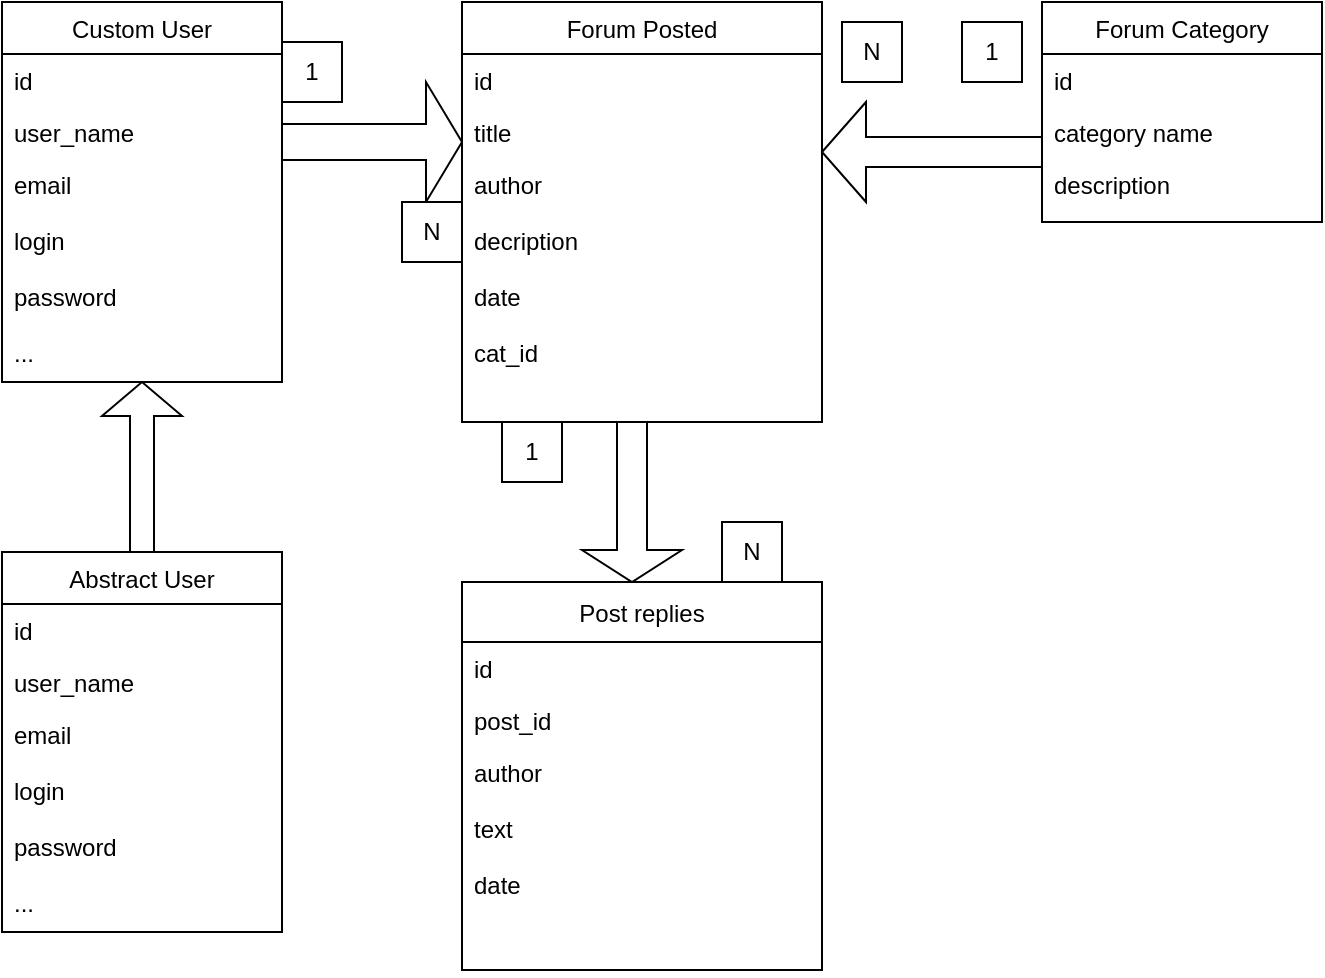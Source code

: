 <mxfile version="19.0.0" type="github">
  <diagram id="C5RBs43oDa-KdzZeNtuy" name="Page-1">
    <mxGraphModel dx="1422" dy="787" grid="1" gridSize="10" guides="1" tooltips="1" connect="1" arrows="1" fold="1" page="1" pageScale="1" pageWidth="827" pageHeight="1169" math="0" shadow="0">
      <root>
        <mxCell id="WIyWlLk6GJQsqaUBKTNV-0" />
        <mxCell id="WIyWlLk6GJQsqaUBKTNV-1" parent="WIyWlLk6GJQsqaUBKTNV-0" />
        <mxCell id="usNcJeV2cKDOEGp4bqx1-1" value="Custom User" style="swimlane;fontStyle=0;childLayout=stackLayout;horizontal=1;startSize=26;fillColor=none;horizontalStack=0;resizeParent=1;resizeParentMax=0;resizeLast=0;collapsible=1;marginBottom=0;" vertex="1" parent="WIyWlLk6GJQsqaUBKTNV-1">
          <mxGeometry x="80" y="120" width="140" height="190" as="geometry" />
        </mxCell>
        <mxCell id="usNcJeV2cKDOEGp4bqx1-2" value="id" style="text;strokeColor=none;fillColor=none;align=left;verticalAlign=top;spacingLeft=4;spacingRight=4;overflow=hidden;rotatable=0;points=[[0,0.5],[1,0.5]];portConstraint=eastwest;" vertex="1" parent="usNcJeV2cKDOEGp4bqx1-1">
          <mxGeometry y="26" width="140" height="26" as="geometry" />
        </mxCell>
        <mxCell id="usNcJeV2cKDOEGp4bqx1-3" value="user_name" style="text;strokeColor=none;fillColor=none;align=left;verticalAlign=top;spacingLeft=4;spacingRight=4;overflow=hidden;rotatable=0;points=[[0,0.5],[1,0.5]];portConstraint=eastwest;" vertex="1" parent="usNcJeV2cKDOEGp4bqx1-1">
          <mxGeometry y="52" width="140" height="26" as="geometry" />
        </mxCell>
        <mxCell id="usNcJeV2cKDOEGp4bqx1-4" value="email&#xa;&#xa;login&#xa;&#xa;password&#xa;&#xa;..." style="text;strokeColor=none;fillColor=none;align=left;verticalAlign=top;spacingLeft=4;spacingRight=4;overflow=hidden;rotatable=0;points=[[0,0.5],[1,0.5]];portConstraint=eastwest;" vertex="1" parent="usNcJeV2cKDOEGp4bqx1-1">
          <mxGeometry y="78" width="140" height="112" as="geometry" />
        </mxCell>
        <mxCell id="usNcJeV2cKDOEGp4bqx1-9" value="Abstract User" style="swimlane;fontStyle=0;childLayout=stackLayout;horizontal=1;startSize=26;fillColor=none;horizontalStack=0;resizeParent=1;resizeParentMax=0;resizeLast=0;collapsible=1;marginBottom=0;" vertex="1" parent="WIyWlLk6GJQsqaUBKTNV-1">
          <mxGeometry x="80" y="395" width="140" height="190" as="geometry" />
        </mxCell>
        <mxCell id="usNcJeV2cKDOEGp4bqx1-10" value="id" style="text;strokeColor=none;fillColor=none;align=left;verticalAlign=top;spacingLeft=4;spacingRight=4;overflow=hidden;rotatable=0;points=[[0,0.5],[1,0.5]];portConstraint=eastwest;" vertex="1" parent="usNcJeV2cKDOEGp4bqx1-9">
          <mxGeometry y="26" width="140" height="26" as="geometry" />
        </mxCell>
        <mxCell id="usNcJeV2cKDOEGp4bqx1-11" value="user_name" style="text;strokeColor=none;fillColor=none;align=left;verticalAlign=top;spacingLeft=4;spacingRight=4;overflow=hidden;rotatable=0;points=[[0,0.5],[1,0.5]];portConstraint=eastwest;" vertex="1" parent="usNcJeV2cKDOEGp4bqx1-9">
          <mxGeometry y="52" width="140" height="26" as="geometry" />
        </mxCell>
        <mxCell id="usNcJeV2cKDOEGp4bqx1-12" value="email&#xa;&#xa;login&#xa;&#xa;password&#xa;&#xa;..." style="text;strokeColor=none;fillColor=none;align=left;verticalAlign=top;spacingLeft=4;spacingRight=4;overflow=hidden;rotatable=0;points=[[0,0.5],[1,0.5]];portConstraint=eastwest;" vertex="1" parent="usNcJeV2cKDOEGp4bqx1-9">
          <mxGeometry y="78" width="140" height="112" as="geometry" />
        </mxCell>
        <mxCell id="usNcJeV2cKDOEGp4bqx1-13" value="" style="shape=singleArrow;direction=north;whiteSpace=wrap;html=1;" vertex="1" parent="WIyWlLk6GJQsqaUBKTNV-1">
          <mxGeometry x="130" y="310" width="40" height="85" as="geometry" />
        </mxCell>
        <mxCell id="usNcJeV2cKDOEGp4bqx1-18" value="Forum Posted" style="swimlane;fontStyle=0;childLayout=stackLayout;horizontal=1;startSize=26;fillColor=none;horizontalStack=0;resizeParent=1;resizeParentMax=0;resizeLast=0;collapsible=1;marginBottom=0;" vertex="1" parent="WIyWlLk6GJQsqaUBKTNV-1">
          <mxGeometry x="310" y="120" width="180" height="210" as="geometry" />
        </mxCell>
        <mxCell id="usNcJeV2cKDOEGp4bqx1-19" value="id&#xa;&#xa;&#xa;&#xa;&#xa;&#xa;&#xa;&#xa;&#xa;cat_id" style="text;strokeColor=none;fillColor=none;align=left;verticalAlign=top;spacingLeft=4;spacingRight=4;overflow=hidden;rotatable=0;points=[[0,0.5],[1,0.5]];portConstraint=eastwest;" vertex="1" parent="usNcJeV2cKDOEGp4bqx1-18">
          <mxGeometry y="26" width="180" height="26" as="geometry" />
        </mxCell>
        <mxCell id="usNcJeV2cKDOEGp4bqx1-20" value="title" style="text;strokeColor=none;fillColor=none;align=left;verticalAlign=top;spacingLeft=4;spacingRight=4;overflow=hidden;rotatable=0;points=[[0,0.5],[1,0.5]];portConstraint=eastwest;" vertex="1" parent="usNcJeV2cKDOEGp4bqx1-18">
          <mxGeometry y="52" width="180" height="26" as="geometry" />
        </mxCell>
        <mxCell id="usNcJeV2cKDOEGp4bqx1-21" value="author &#xa;&#xa;decription&#xa;&#xa;date&#xa;&#xa;cat_id" style="text;strokeColor=none;fillColor=none;align=left;verticalAlign=top;spacingLeft=4;spacingRight=4;overflow=hidden;rotatable=0;points=[[0,0.5],[1,0.5]];portConstraint=eastwest;" vertex="1" parent="usNcJeV2cKDOEGp4bqx1-18">
          <mxGeometry y="78" width="180" height="132" as="geometry" />
        </mxCell>
        <mxCell id="usNcJeV2cKDOEGp4bqx1-22" value="Post replies" style="swimlane;fontStyle=0;childLayout=stackLayout;horizontal=1;startSize=30;fillColor=none;horizontalStack=0;resizeParent=1;resizeParentMax=0;resizeLast=0;collapsible=1;marginBottom=0;" vertex="1" parent="WIyWlLk6GJQsqaUBKTNV-1">
          <mxGeometry x="310" y="410" width="180" height="194" as="geometry" />
        </mxCell>
        <mxCell id="usNcJeV2cKDOEGp4bqx1-23" value="id&#xa;&#xa;&#xa;&#xa;&#xa;&#xa;&#xa;&#xa;&#xa;cat_id" style="text;strokeColor=none;fillColor=none;align=left;verticalAlign=top;spacingLeft=4;spacingRight=4;overflow=hidden;rotatable=0;points=[[0,0.5],[1,0.5]];portConstraint=eastwest;" vertex="1" parent="usNcJeV2cKDOEGp4bqx1-22">
          <mxGeometry y="30" width="180" height="26" as="geometry" />
        </mxCell>
        <mxCell id="usNcJeV2cKDOEGp4bqx1-24" value="post_id" style="text;strokeColor=none;fillColor=none;align=left;verticalAlign=top;spacingLeft=4;spacingRight=4;overflow=hidden;rotatable=0;points=[[0,0.5],[1,0.5]];portConstraint=eastwest;" vertex="1" parent="usNcJeV2cKDOEGp4bqx1-22">
          <mxGeometry y="56" width="180" height="26" as="geometry" />
        </mxCell>
        <mxCell id="usNcJeV2cKDOEGp4bqx1-25" value="author &#xa;&#xa;text&#xa;&#xa;date" style="text;strokeColor=none;fillColor=none;align=left;verticalAlign=top;spacingLeft=4;spacingRight=4;overflow=hidden;rotatable=0;points=[[0,0.5],[1,0.5]];portConstraint=eastwest;" vertex="1" parent="usNcJeV2cKDOEGp4bqx1-22">
          <mxGeometry y="82" width="180" height="112" as="geometry" />
        </mxCell>
        <mxCell id="usNcJeV2cKDOEGp4bqx1-26" value="" style="shape=singleArrow;whiteSpace=wrap;html=1;" vertex="1" parent="WIyWlLk6GJQsqaUBKTNV-1">
          <mxGeometry x="220" y="160" width="90" height="60" as="geometry" />
        </mxCell>
        <mxCell id="usNcJeV2cKDOEGp4bqx1-28" value="" style="shape=singleArrow;direction=west;whiteSpace=wrap;html=1;" vertex="1" parent="WIyWlLk6GJQsqaUBKTNV-1">
          <mxGeometry x="490" y="170" width="110" height="50" as="geometry" />
        </mxCell>
        <mxCell id="usNcJeV2cKDOEGp4bqx1-29" value="1" style="whiteSpace=wrap;html=1;" vertex="1" parent="WIyWlLk6GJQsqaUBKTNV-1">
          <mxGeometry x="560" y="130" width="30" height="30" as="geometry" />
        </mxCell>
        <mxCell id="usNcJeV2cKDOEGp4bqx1-30" value="N" style="whiteSpace=wrap;html=1;" vertex="1" parent="WIyWlLk6GJQsqaUBKTNV-1">
          <mxGeometry x="280" y="220" width="30" height="30" as="geometry" />
        </mxCell>
        <mxCell id="usNcJeV2cKDOEGp4bqx1-31" value="1" style="whiteSpace=wrap;html=1;" vertex="1" parent="WIyWlLk6GJQsqaUBKTNV-1">
          <mxGeometry x="330" y="330" width="30" height="30" as="geometry" />
        </mxCell>
        <mxCell id="usNcJeV2cKDOEGp4bqx1-32" value="N" style="whiteSpace=wrap;html=1;" vertex="1" parent="WIyWlLk6GJQsqaUBKTNV-1">
          <mxGeometry x="500" y="130" width="30" height="30" as="geometry" />
        </mxCell>
        <mxCell id="usNcJeV2cKDOEGp4bqx1-33" value="" style="shape=singleArrow;direction=south;whiteSpace=wrap;html=1;" vertex="1" parent="WIyWlLk6GJQsqaUBKTNV-1">
          <mxGeometry x="370" y="330" width="50" height="80" as="geometry" />
        </mxCell>
        <mxCell id="usNcJeV2cKDOEGp4bqx1-35" value="N" style="whiteSpace=wrap;html=1;" vertex="1" parent="WIyWlLk6GJQsqaUBKTNV-1">
          <mxGeometry x="440" y="380" width="30" height="30" as="geometry" />
        </mxCell>
        <mxCell id="usNcJeV2cKDOEGp4bqx1-46" value="Forum Category" style="swimlane;fontStyle=0;childLayout=stackLayout;horizontal=1;startSize=26;fillColor=none;horizontalStack=0;resizeParent=1;resizeParentMax=0;resizeLast=0;collapsible=1;marginBottom=0;" vertex="1" parent="WIyWlLk6GJQsqaUBKTNV-1">
          <mxGeometry x="600" y="120" width="140" height="110" as="geometry" />
        </mxCell>
        <mxCell id="usNcJeV2cKDOEGp4bqx1-47" value="id" style="text;strokeColor=none;fillColor=none;align=left;verticalAlign=top;spacingLeft=4;spacingRight=4;overflow=hidden;rotatable=0;points=[[0,0.5],[1,0.5]];portConstraint=eastwest;" vertex="1" parent="usNcJeV2cKDOEGp4bqx1-46">
          <mxGeometry y="26" width="140" height="26" as="geometry" />
        </mxCell>
        <mxCell id="usNcJeV2cKDOEGp4bqx1-48" value="category name" style="text;strokeColor=none;fillColor=none;align=left;verticalAlign=top;spacingLeft=4;spacingRight=4;overflow=hidden;rotatable=0;points=[[0,0.5],[1,0.5]];portConstraint=eastwest;" vertex="1" parent="usNcJeV2cKDOEGp4bqx1-46">
          <mxGeometry y="52" width="140" height="26" as="geometry" />
        </mxCell>
        <mxCell id="usNcJeV2cKDOEGp4bqx1-49" value="description&#xa;&#xa;" style="text;strokeColor=none;fillColor=none;align=left;verticalAlign=top;spacingLeft=4;spacingRight=4;overflow=hidden;rotatable=0;points=[[0,0.5],[1,0.5]];portConstraint=eastwest;" vertex="1" parent="usNcJeV2cKDOEGp4bqx1-46">
          <mxGeometry y="78" width="140" height="32" as="geometry" />
        </mxCell>
        <mxCell id="usNcJeV2cKDOEGp4bqx1-52" value="1" style="whiteSpace=wrap;html=1;" vertex="1" parent="WIyWlLk6GJQsqaUBKTNV-1">
          <mxGeometry x="220" y="140" width="30" height="30" as="geometry" />
        </mxCell>
      </root>
    </mxGraphModel>
  </diagram>
</mxfile>
